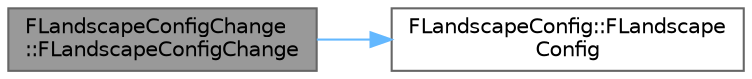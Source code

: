 digraph "FLandscapeConfigChange::FLandscapeConfigChange"
{
 // INTERACTIVE_SVG=YES
 // LATEX_PDF_SIZE
  bgcolor="transparent";
  edge [fontname=Helvetica,fontsize=10,labelfontname=Helvetica,labelfontsize=10];
  node [fontname=Helvetica,fontsize=10,shape=box,height=0.2,width=0.4];
  rankdir="LR";
  Node1 [id="Node000001",label="FLandscapeConfigChange\l::FLandscapeConfigChange",height=0.2,width=0.4,color="gray40", fillcolor="grey60", style="filled", fontcolor="black",tooltip=" "];
  Node1 -> Node2 [id="edge1_Node000001_Node000002",color="steelblue1",style="solid",tooltip=" "];
  Node2 [id="Node000002",label="FLandscapeConfig::FLandscape\lConfig",height=0.2,width=0.4,color="grey40", fillcolor="white", style="filled",URL="$d2/d72/structFLandscapeConfig.html#a8a978ed9376d23d2aee5eb21788e2193",tooltip=" "];
}
